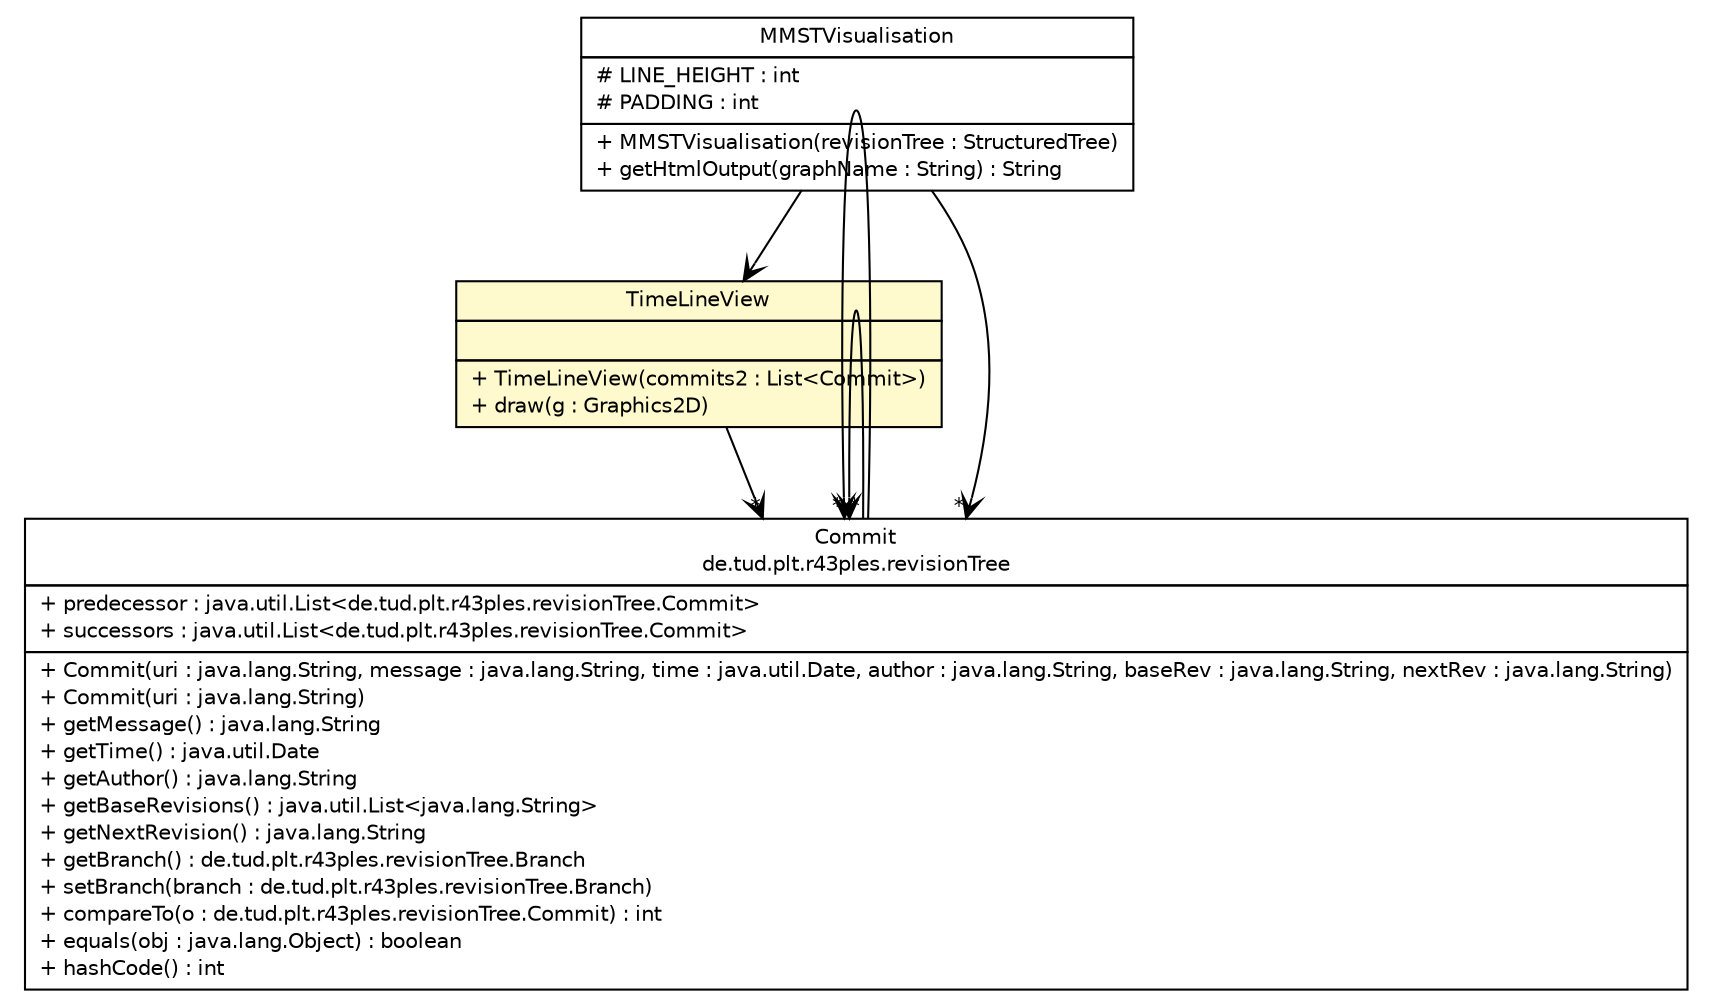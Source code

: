 #!/usr/local/bin/dot
#
# Class diagram 
# Generated by UMLGraph version R5_6-24-gf6e263 (http://www.umlgraph.org/)
#

digraph G {
	edge [fontname="Helvetica",fontsize=10,labelfontname="Helvetica",labelfontsize=10];
	node [fontname="Helvetica",fontsize=10,shape=plaintext];
	nodesep=0.25;
	ranksep=0.5;
	// de.tud.plt.r43ples.visualisation.MMSTVisualisation
	c1593 [label=<<table title="de.tud.plt.r43ples.visualisation.MMSTVisualisation" border="0" cellborder="1" cellspacing="0" cellpadding="2" port="p" href="./MMSTVisualisation.html">
		<tr><td><table border="0" cellspacing="0" cellpadding="1">
<tr><td align="center" balign="center"> MMSTVisualisation </td></tr>
		</table></td></tr>
		<tr><td><table border="0" cellspacing="0" cellpadding="1">
<tr><td align="left" balign="left"> # LINE_HEIGHT : int </td></tr>
<tr><td align="left" balign="left"> # PADDING : int </td></tr>
		</table></td></tr>
		<tr><td><table border="0" cellspacing="0" cellpadding="1">
<tr><td align="left" balign="left"> + MMSTVisualisation(revisionTree : StructuredTree) </td></tr>
<tr><td align="left" balign="left"> + getHtmlOutput(graphName : String) : String </td></tr>
		</table></td></tr>
		</table>>, URL="./MMSTVisualisation.html", fontname="Helvetica", fontcolor="black", fontsize=10.0];
	// de.tud.plt.r43ples.visualisation.TimeLineView
	c1595 [label=<<table title="de.tud.plt.r43ples.visualisation.TimeLineView" border="0" cellborder="1" cellspacing="0" cellpadding="2" port="p" bgcolor="lemonChiffon" href="./TimeLineView.html">
		<tr><td><table border="0" cellspacing="0" cellpadding="1">
<tr><td align="center" balign="center"> TimeLineView </td></tr>
		</table></td></tr>
		<tr><td><table border="0" cellspacing="0" cellpadding="1">
<tr><td align="left" balign="left">  </td></tr>
		</table></td></tr>
		<tr><td><table border="0" cellspacing="0" cellpadding="1">
<tr><td align="left" balign="left"> + TimeLineView(commits2 : List&lt;Commit&gt;) </td></tr>
<tr><td align="left" balign="left"> + draw(g : Graphics2D) </td></tr>
		</table></td></tr>
		</table>>, URL="./TimeLineView.html", fontname="Helvetica", fontcolor="black", fontsize=10.0];
	// de.tud.plt.r43ples.revisionTree.Commit
	c1603 [label=<<table title="de.tud.plt.r43ples.revisionTree.Commit" border="0" cellborder="1" cellspacing="0" cellpadding="2" port="p" href="../revisionTree/Commit.html">
		<tr><td><table border="0" cellspacing="0" cellpadding="1">
<tr><td align="center" balign="center"> Commit </td></tr>
<tr><td align="center" balign="center"> de.tud.plt.r43ples.revisionTree </td></tr>
		</table></td></tr>
		<tr><td><table border="0" cellspacing="0" cellpadding="1">
<tr><td align="left" balign="left"> + predecessor : java.util.List&lt;de.tud.plt.r43ples.revisionTree.Commit&gt; </td></tr>
<tr><td align="left" balign="left"> + successors : java.util.List&lt;de.tud.plt.r43ples.revisionTree.Commit&gt; </td></tr>
		</table></td></tr>
		<tr><td><table border="0" cellspacing="0" cellpadding="1">
<tr><td align="left" balign="left"> + Commit(uri : java.lang.String, message : java.lang.String, time : java.util.Date, author : java.lang.String, baseRev : java.lang.String, nextRev : java.lang.String) </td></tr>
<tr><td align="left" balign="left"> + Commit(uri : java.lang.String) </td></tr>
<tr><td align="left" balign="left"> + getMessage() : java.lang.String </td></tr>
<tr><td align="left" balign="left"> + getTime() : java.util.Date </td></tr>
<tr><td align="left" balign="left"> + getAuthor() : java.lang.String </td></tr>
<tr><td align="left" balign="left"> + getBaseRevisions() : java.util.List&lt;java.lang.String&gt; </td></tr>
<tr><td align="left" balign="left"> + getNextRevision() : java.lang.String </td></tr>
<tr><td align="left" balign="left"> + getBranch() : de.tud.plt.r43ples.revisionTree.Branch </td></tr>
<tr><td align="left" balign="left"> + setBranch(branch : de.tud.plt.r43ples.revisionTree.Branch) </td></tr>
<tr><td align="left" balign="left"> + compareTo(o : de.tud.plt.r43ples.revisionTree.Commit) : int </td></tr>
<tr><td align="left" balign="left"> + equals(obj : java.lang.Object) : boolean </td></tr>
<tr><td align="left" balign="left"> + hashCode() : int </td></tr>
		</table></td></tr>
		</table>>, URL="../revisionTree/Commit.html", fontname="Helvetica", fontcolor="black", fontsize=10.0];
	// de.tud.plt.r43ples.visualisation.MMSTVisualisation NAVASSOC de.tud.plt.r43ples.visualisation.TimeLineView
	c1593:p -> c1595:p [taillabel="", label="", headlabel="", fontname="Helvetica", fontcolor="black", fontsize=10.0, color="black", arrowhead=open];
	// de.tud.plt.r43ples.visualisation.MMSTVisualisation NAVASSOC de.tud.plt.r43ples.revisionTree.Commit
	c1593:p -> c1603:p [taillabel="", label="", headlabel="*", fontname="Helvetica", fontcolor="black", fontsize=10.0, color="black", arrowhead=open];
	// de.tud.plt.r43ples.visualisation.TimeLineView NAVASSOC de.tud.plt.r43ples.revisionTree.Commit
	c1595:p -> c1603:p [taillabel="", label="", headlabel="*", fontname="Helvetica", fontcolor="black", fontsize=10.0, color="black", arrowhead=open];
	// de.tud.plt.r43ples.revisionTree.Commit NAVASSOC de.tud.plt.r43ples.revisionTree.Commit
	c1603:p -> c1603:p [taillabel="", label="", headlabel="*", fontname="Helvetica", fontcolor="black", fontsize=10.0, color="black", arrowhead=open];
	// de.tud.plt.r43ples.revisionTree.Commit NAVASSOC de.tud.plt.r43ples.revisionTree.Commit
	c1603:p -> c1603:p [taillabel="", label="", headlabel="*", fontname="Helvetica", fontcolor="black", fontsize=10.0, color="black", arrowhead=open];
}

